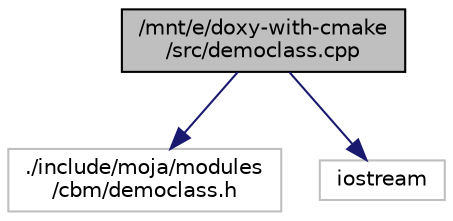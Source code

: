 digraph "/mnt/e/doxy-with-cmake/src/democlass.cpp"
{
 // LATEX_PDF_SIZE
  edge [fontname="Helvetica",fontsize="10",labelfontname="Helvetica",labelfontsize="10"];
  node [fontname="Helvetica",fontsize="10",shape=record];
  Node1 [label="/mnt/e/doxy-with-cmake\l/src/democlass.cpp",height=0.2,width=0.4,color="black", fillcolor="grey75", style="filled", fontcolor="black",tooltip="Democlass."];
  Node1 -> Node2 [color="midnightblue",fontsize="10",style="solid",fontname="Helvetica"];
  Node2 [label="./include/moja/modules\l/cbm/democlass.h",height=0.2,width=0.4,color="grey75", fillcolor="white", style="filled",tooltip=" "];
  Node1 -> Node3 [color="midnightblue",fontsize="10",style="solid",fontname="Helvetica"];
  Node3 [label="iostream",height=0.2,width=0.4,color="grey75", fillcolor="white", style="filled",tooltip=" "];
}
